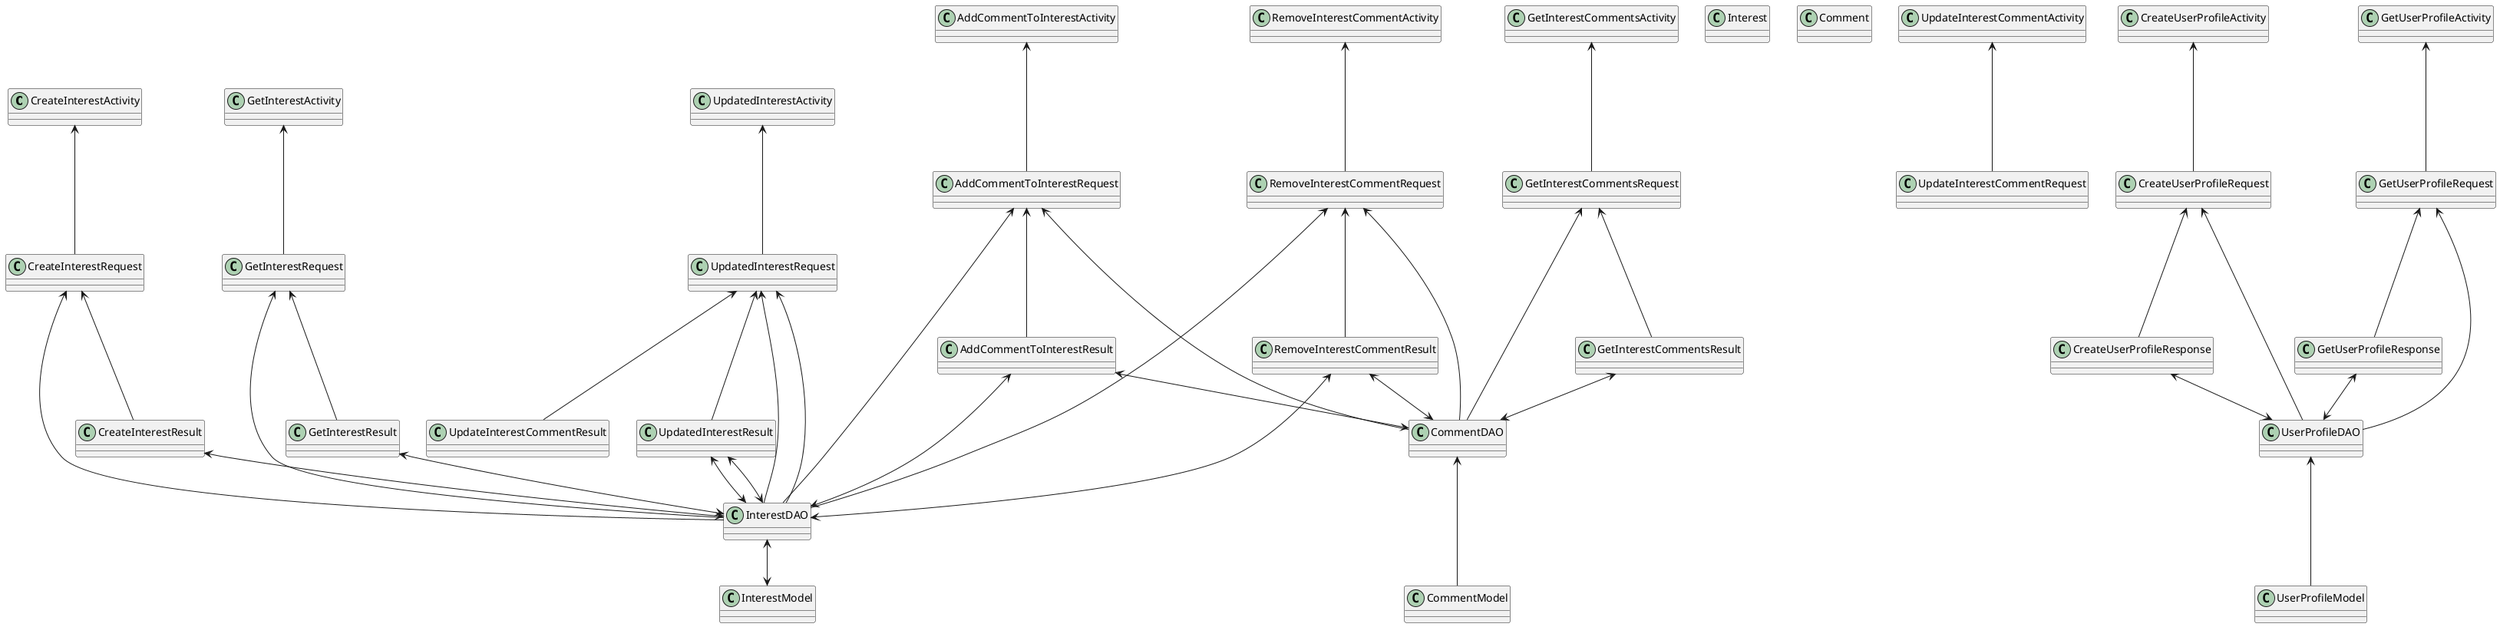 @startuml

class CreateInterestActivity{}
class CreateInterestRequest{}
class CreateInterestResult{}
class InterestModel{}

class GetInterestActivity{}
class GetInterestRequest{}
class GetInterestResult{}

class UpdatedInterestActivity{}
class UpdatedInterestRequest{}
class UpdatedInterestResult{}

class InterestDAO{}

class Interest

class GetInterestCommentsActivity{}
class GetInterestCommentsRequest{}
class GetInterestCommentsResult{}

class AddCommentToInterestActivity{}
class AddCommentToInterestRequest{}
class AddCommentToInterestResult{}

class CommentDAO{}
class Comment{}

class CommentModel{}

class RemoveInterestCommentActivity{}
class RemoveInterestCommentRequest{}
class RemoveInterestCommentResult{}

class UpdateInterestCommentActivity{}
class UpdateInterestCommentRequest{}
class UpdateInterestCommentResult{}


class CreateUserProfileActivity{}
class CreateUserProfileRequest{}
class CreateUserProfileResponse{}

class GetUserProfileActivity{}
class GetUserProfileRequest{}
class GetUserProfileResponse{}

class UserProfileDAO{}

class UserProfileModel{}


CreateInterestActivity <--- CreateInterestRequest
CreateInterestRequest <--- InterestDAO
CreateInterestRequest <--- CreateInterestResult
CreateInterestResult <--> InterestDAO

GetInterestActivity <--- GetInterestRequest
GetInterestRequest <--- GetInterestResult
GetInterestRequest <-- InterestDAO
GetInterestResult <--> InterestDAO

InterestDAO <--> InterestModel

GetInterestCommentsActivity <--- GetInterestCommentsRequest
GetInterestCommentsRequest <--- GetInterestCommentsResult
GetInterestCommentsRequest <--- CommentDAO
GetInterestCommentsResult <--> CommentDAO
CommentDAO <--- CommentModel

UpdatedInterestActivity <--- UpdatedInterestRequest
UpdatedInterestRequest <--- UpdatedInterestResult
UpdatedInterestRequest <--- InterestDAO
UpdatedInterestResult <--> InterestDAO

AddCommentToInterestActivity <--- AddCommentToInterestRequest
AddCommentToInterestRequest <--- AddCommentToInterestResult
AddCommentToInterestRequest <--- InterestDAO
AddCommentToInterestResult <---> InterestDAO
AddCommentToInterestRequest <-- CommentDAO
AddCommentToInterestResult <--> CommentDAO

CreateUserProfileActivity <--- CreateUserProfileRequest
CreateUserProfileRequest <--- CreateUserProfileResponse
CreateUserProfileRequest <--- UserProfileDAO
CreateUserProfileResponse <--> UserProfileDAO

UserProfileDAO <--- UserProfileModel

GetUserProfileActivity <--- GetUserProfileRequest
GetUserProfileRequest <--- GetUserProfileResponse
GetUserProfileRequest <-- UserProfileDAO
GetUserProfileResponse <--> UserProfileDAO

RemoveInterestCommentActivity <--- RemoveInterestCommentRequest
RemoveInterestCommentRequest <--- RemoveInterestCommentResult
RemoveInterestCommentRequest <--- CommentDAO
RemoveInterestCommentRequest <--- InterestDAO
RemoveInterestCommentResult <--> CommentDAO
RemoveInterestCommentResult <--> InterestDAO

UpdateInterestCommentActivity <--- UpdateInterestCommentRequest
UpdatedInterestRequest <--- UpdateInterestCommentResult
UpdatedInterestRequest <--- InterestDAO
UpdatedInterestResult <--> InterestDAO

@enduml
